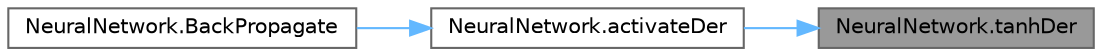 digraph "NeuralNetwork.tanhDer"
{
 // LATEX_PDF_SIZE
  bgcolor="transparent";
  edge [fontname=Helvetica,fontsize=10,labelfontname=Helvetica,labelfontsize=10];
  node [fontname=Helvetica,fontsize=10,shape=box,height=0.2,width=0.4];
  rankdir="RL";
  Node1 [label="NeuralNetwork.tanhDer",height=0.2,width=0.4,color="gray40", fillcolor="grey60", style="filled", fontcolor="black",tooltip=" "];
  Node1 -> Node2 [dir="back",color="steelblue1",style="solid"];
  Node2 [label="NeuralNetwork.activateDer",height=0.2,width=0.4,color="grey40", fillcolor="white", style="filled",URL="$class_neural_network.html#aaad3fd52ff6697bc570352b116192c61",tooltip=" "];
  Node2 -> Node3 [dir="back",color="steelblue1",style="solid"];
  Node3 [label="NeuralNetwork.BackPropagate",height=0.2,width=0.4,color="grey40", fillcolor="white", style="filled",URL="$class_neural_network.html#a0848cf60f63eb03cff313c6b48edbeae",tooltip=" "];
}
